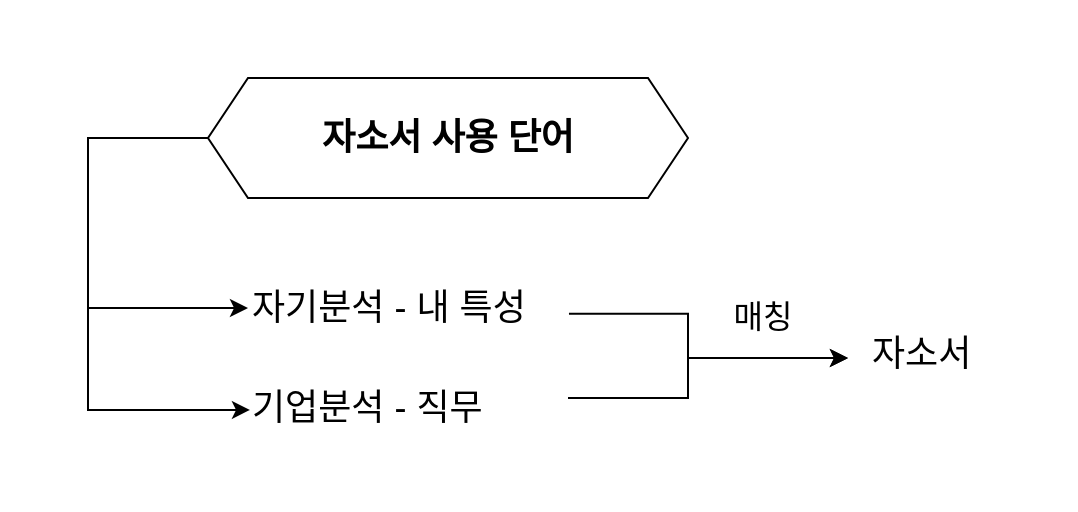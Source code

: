 <mxfile version="14.9.2" type="github">
  <diagram id="5orA6i8ob6smaKdYfVqV" name="Page-1">
    <mxGraphModel dx="981" dy="486" grid="0" gridSize="10" guides="1" tooltips="1" connect="1" arrows="1" fold="1" page="1" pageScale="1" pageWidth="827" pageHeight="1169" math="0" shadow="0">
      <root>
        <mxCell id="0" />
        <mxCell id="1" parent="0" />
        <mxCell id="tpyNFLbABuH5jrmWTG80-20" value="" style="rounded=0;whiteSpace=wrap;html=1;fontSize=18;fillColor=none;strokeColor=none;" vertex="1" parent="1">
          <mxGeometry x="26" y="91" width="538" height="255" as="geometry" />
        </mxCell>
        <mxCell id="tpyNFLbABuH5jrmWTG80-19" value="" style="group" vertex="1" connectable="0" parent="1">
          <mxGeometry x="70" y="130" width="460" height="180" as="geometry" />
        </mxCell>
        <mxCell id="tpyNFLbABuH5jrmWTG80-1" value="자소서 사용 단어" style="shape=hexagon;perimeter=hexagonPerimeter2;whiteSpace=wrap;html=1;fixedSize=1;fontSize=18;fontStyle=1" vertex="1" parent="tpyNFLbABuH5jrmWTG80-19">
          <mxGeometry x="60" width="240" height="60" as="geometry" />
        </mxCell>
        <mxCell id="tpyNFLbABuH5jrmWTG80-10" value="" style="edgeStyle=orthogonalEdgeStyle;rounded=0;orthogonalLoop=1;jettySize=auto;html=1;fontSize=18;startArrow=classic;startFill=1;endArrow=none;endFill=0;" edge="1" parent="tpyNFLbABuH5jrmWTG80-19" source="tpyNFLbABuH5jrmWTG80-3">
          <mxGeometry relative="1" as="geometry">
            <mxPoint y="115" as="targetPoint" />
          </mxGeometry>
        </mxCell>
        <mxCell id="tpyNFLbABuH5jrmWTG80-12" value="" style="edgeStyle=orthogonalEdgeStyle;rounded=0;orthogonalLoop=1;jettySize=auto;html=1;fontSize=18;startArrow=classic;startFill=1;endArrow=none;endFill=0;entryX=1.003;entryY=0.595;entryDx=0;entryDy=0;entryPerimeter=0;" edge="1" parent="tpyNFLbABuH5jrmWTG80-19" target="tpyNFLbABuH5jrmWTG80-3">
          <mxGeometry relative="1" as="geometry">
            <mxPoint x="380" y="140" as="sourcePoint" />
            <Array as="points">
              <mxPoint x="300" y="140" />
              <mxPoint x="300" y="118" />
            </Array>
          </mxGeometry>
        </mxCell>
        <mxCell id="tpyNFLbABuH5jrmWTG80-3" value="자기분석 - 내 특성" style="text;html=1;align=left;verticalAlign=middle;resizable=0;points=[];autosize=1;strokeColor=none;fontSize=18;" vertex="1" parent="tpyNFLbABuH5jrmWTG80-19">
          <mxGeometry x="80" y="100" width="160" height="30" as="geometry" />
        </mxCell>
        <mxCell id="tpyNFLbABuH5jrmWTG80-4" value="기업분석 - 직무" style="text;html=1;align=left;verticalAlign=middle;resizable=0;points=[];autosize=1;strokeColor=none;fontSize=18;" vertex="1" parent="tpyNFLbABuH5jrmWTG80-19">
          <mxGeometry x="80" y="150" width="140" height="30" as="geometry" />
        </mxCell>
        <mxCell id="tpyNFLbABuH5jrmWTG80-6" value="" style="edgeStyle=orthogonalEdgeStyle;rounded=0;orthogonalLoop=1;jettySize=auto;html=1;fontSize=18;entryX=0.007;entryY=0.533;entryDx=0;entryDy=0;entryPerimeter=0;" edge="1" parent="tpyNFLbABuH5jrmWTG80-19" source="tpyNFLbABuH5jrmWTG80-1" target="tpyNFLbABuH5jrmWTG80-4">
          <mxGeometry relative="1" as="geometry">
            <mxPoint x="-100" y="30" as="targetPoint" />
            <Array as="points">
              <mxPoint y="30" />
              <mxPoint y="166" />
            </Array>
          </mxGeometry>
        </mxCell>
        <mxCell id="tpyNFLbABuH5jrmWTG80-13" value="" style="edgeStyle=orthogonalEdgeStyle;rounded=0;orthogonalLoop=1;jettySize=auto;html=1;fontSize=18;startArrow=classic;startFill=1;endArrow=none;endFill=0;" edge="1" parent="tpyNFLbABuH5jrmWTG80-19">
          <mxGeometry relative="1" as="geometry">
            <mxPoint x="380" y="140" as="sourcePoint" />
            <mxPoint x="240" y="160" as="targetPoint" />
            <Array as="points">
              <mxPoint x="300" y="140" />
              <mxPoint x="300" y="160" />
            </Array>
          </mxGeometry>
        </mxCell>
        <mxCell id="tpyNFLbABuH5jrmWTG80-14" value="자소서" style="text;html=1;align=left;verticalAlign=middle;resizable=0;points=[];autosize=1;strokeColor=none;fontSize=18;" vertex="1" parent="tpyNFLbABuH5jrmWTG80-19">
          <mxGeometry x="390" y="123" width="70" height="30" as="geometry" />
        </mxCell>
        <mxCell id="tpyNFLbABuH5jrmWTG80-15" value="&lt;font style=&quot;font-size: 16px&quot;&gt;매칭&lt;/font&gt;" style="text;html=1;align=center;verticalAlign=middle;resizable=0;points=[];autosize=1;strokeColor=none;fontSize=18;" vertex="1" parent="tpyNFLbABuH5jrmWTG80-19">
          <mxGeometry x="312" y="104" width="50" height="30" as="geometry" />
        </mxCell>
      </root>
    </mxGraphModel>
  </diagram>
</mxfile>
